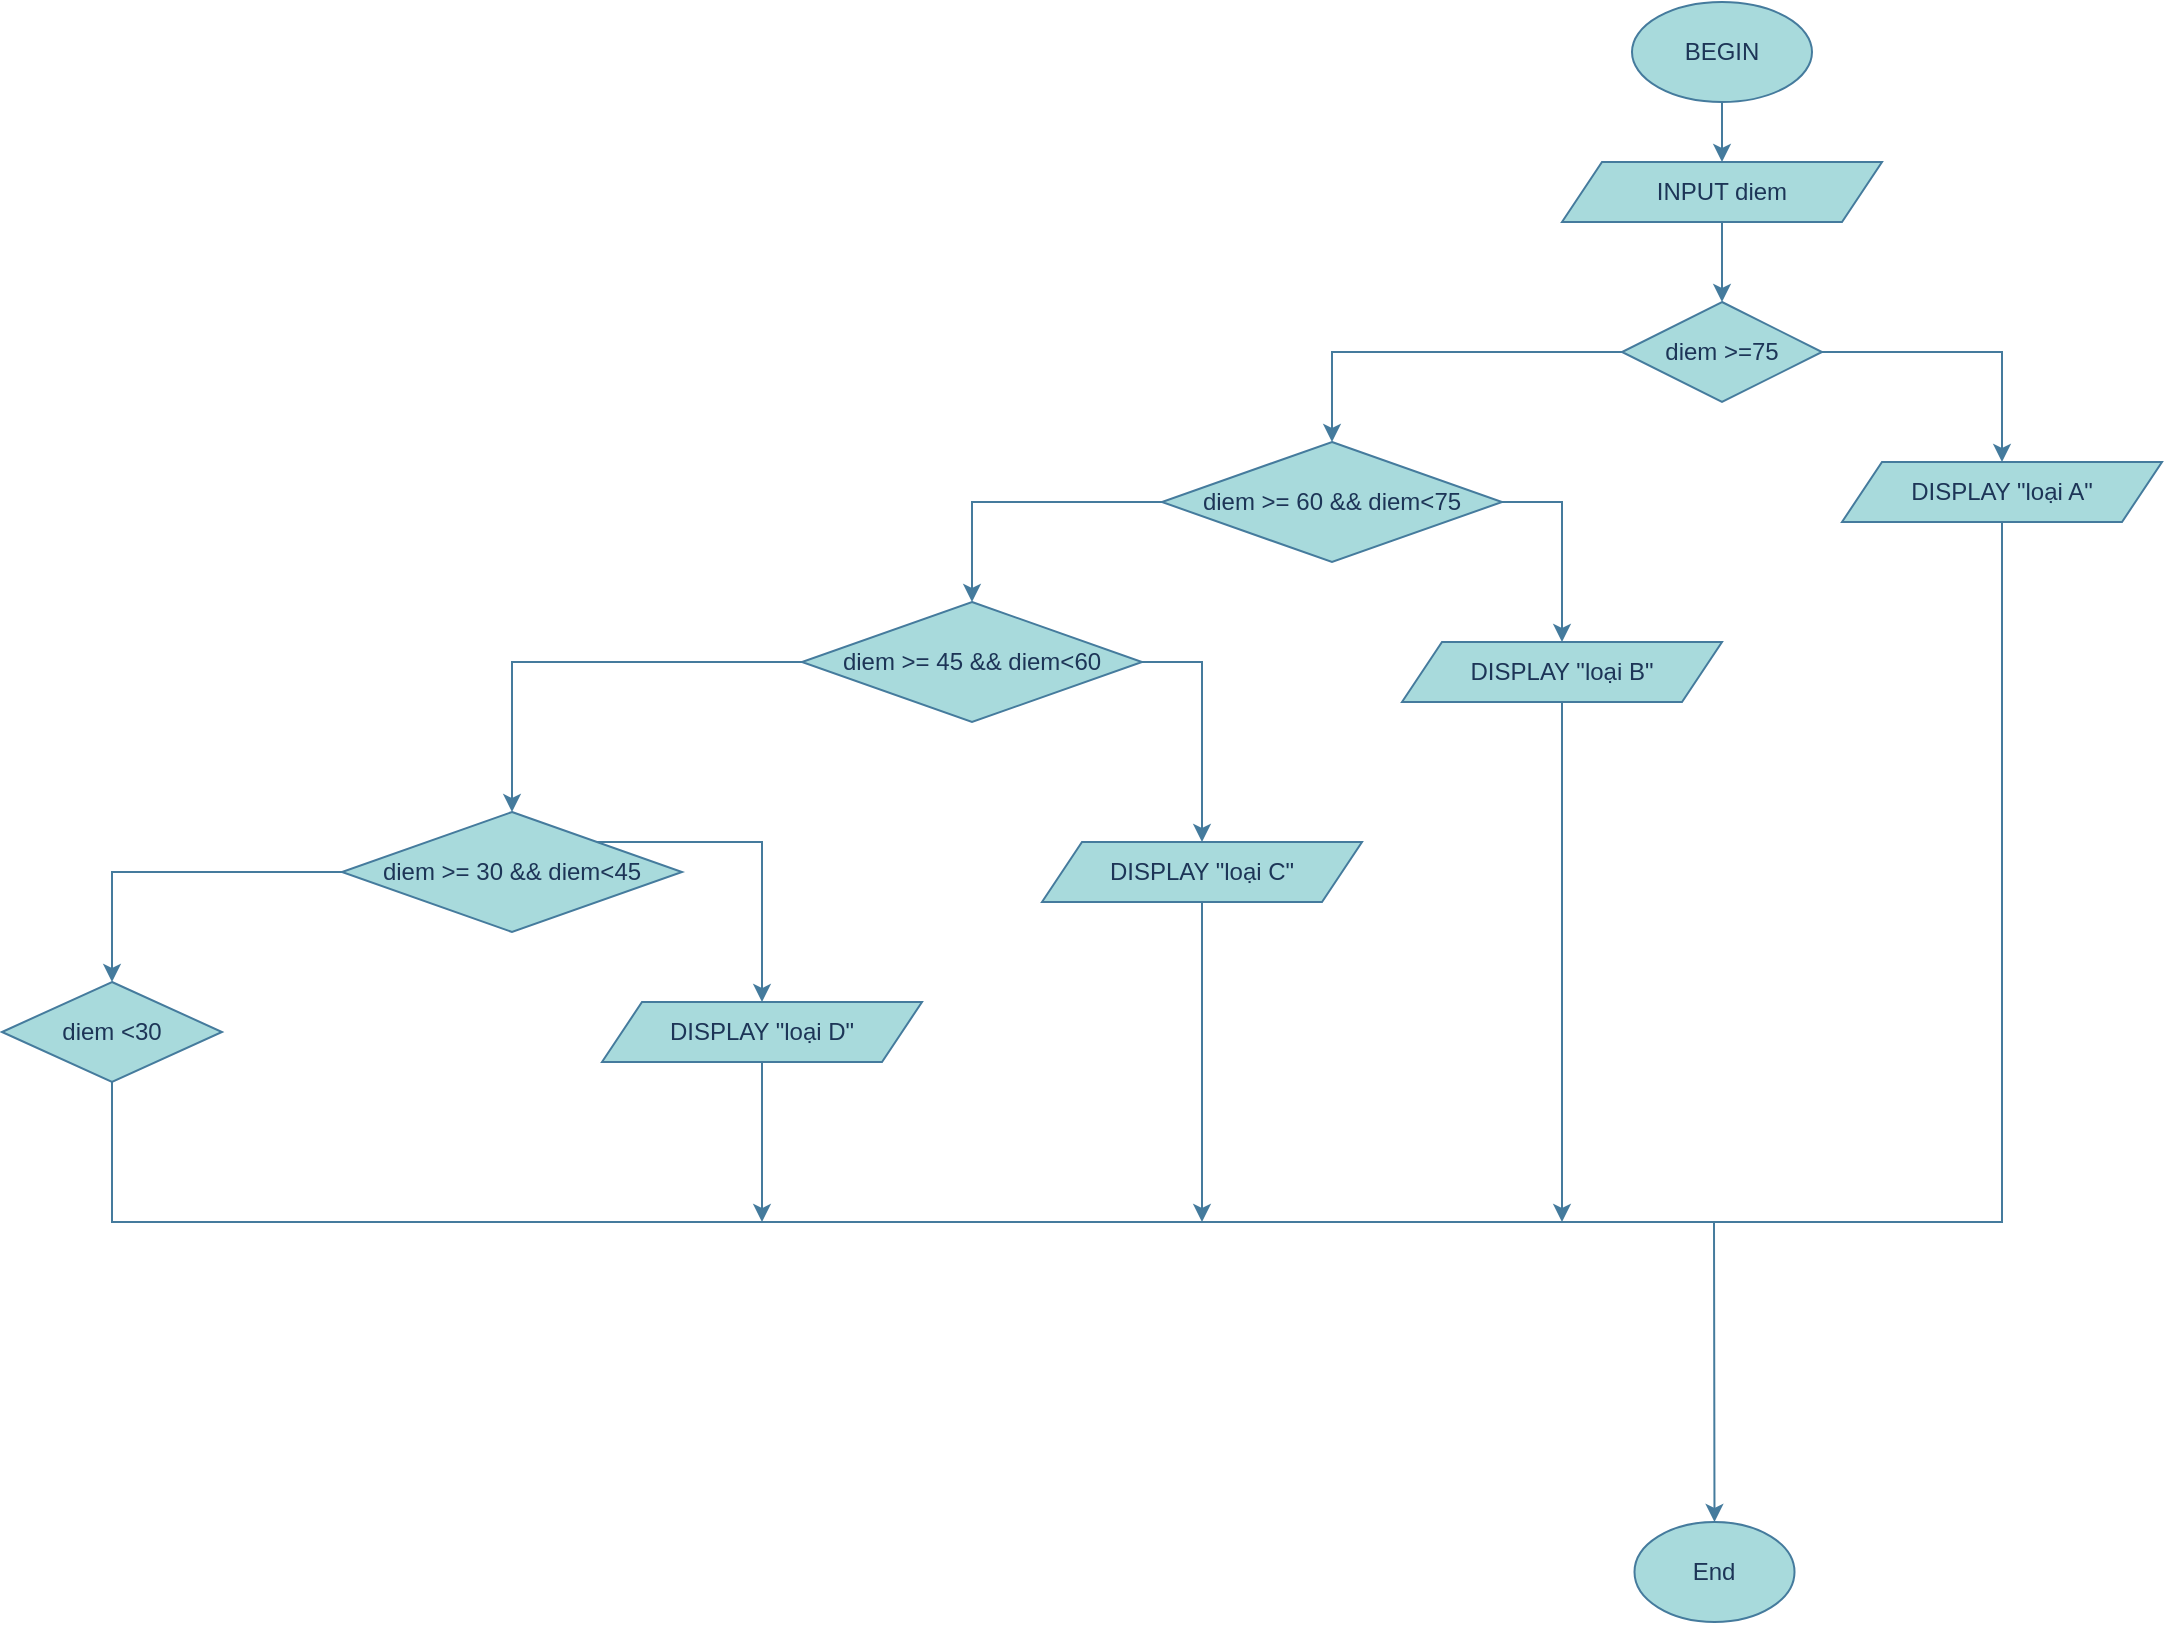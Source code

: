 <mxfile version="20.6.0" type="device"><diagram id="_hI8cPbGuPUjxFJSIwy0" name="Page-1"><mxGraphModel dx="1844" dy="564" grid="1" gridSize="10" guides="1" tooltips="1" connect="1" arrows="1" fold="1" page="1" pageScale="1" pageWidth="850" pageHeight="1100" background="#FFFFFF" math="0" shadow="0"><root><mxCell id="0"/><mxCell id="1" parent="0"/><mxCell id="P7N-_eeQOMlMeMGL4rZv-3" style="edgeStyle=orthogonalEdgeStyle;rounded=0;orthogonalLoop=1;jettySize=auto;html=1;labelBackgroundColor=#F1FAEE;strokeColor=#457B9D;fontColor=#1D3557;" parent="1" source="P7N-_eeQOMlMeMGL4rZv-1" target="P7N-_eeQOMlMeMGL4rZv-2" edge="1"><mxGeometry relative="1" as="geometry"/></mxCell><mxCell id="P7N-_eeQOMlMeMGL4rZv-1" value="BEGIN" style="ellipse;whiteSpace=wrap;html=1;fillColor=#A8DADC;strokeColor=#457B9D;fontColor=#1D3557;" parent="1" vertex="1"><mxGeometry x="335" y="70" width="90" height="50" as="geometry"/></mxCell><mxCell id="P7N-_eeQOMlMeMGL4rZv-80" value="" style="edgeStyle=orthogonalEdgeStyle;rounded=0;orthogonalLoop=1;jettySize=auto;html=1;labelBackgroundColor=#F1FAEE;strokeColor=#457B9D;fontColor=#1D3557;" parent="1" source="P7N-_eeQOMlMeMGL4rZv-2" target="P7N-_eeQOMlMeMGL4rZv-79" edge="1"><mxGeometry relative="1" as="geometry"/></mxCell><mxCell id="P7N-_eeQOMlMeMGL4rZv-2" value="INPUT diem" style="shape=parallelogram;perimeter=parallelogramPerimeter;whiteSpace=wrap;html=1;fixedSize=1;fillColor=#A8DADC;strokeColor=#457B9D;fontColor=#1D3557;" parent="1" vertex="1"><mxGeometry x="300" y="150" width="160" height="30" as="geometry"/></mxCell><mxCell id="P7N-_eeQOMlMeMGL4rZv-10" value="End" style="ellipse;whiteSpace=wrap;html=1;fillColor=#A8DADC;strokeColor=#457B9D;fontColor=#1D3557;" parent="1" vertex="1"><mxGeometry x="336.25" y="830" width="80" height="50" as="geometry"/></mxCell><mxCell id="P7N-_eeQOMlMeMGL4rZv-37" style="edgeStyle=orthogonalEdgeStyle;rounded=0;orthogonalLoop=1;jettySize=auto;html=1;exitX=0.5;exitY=1;exitDx=0;exitDy=0;labelBackgroundColor=#F1FAEE;strokeColor=#457B9D;fontColor=#1D3557;" parent="1" edge="1"><mxGeometry relative="1" as="geometry"><mxPoint x="380.0" y="350" as="sourcePoint"/><mxPoint x="380.0" y="350" as="targetPoint"/></mxGeometry></mxCell><mxCell id="P7N-_eeQOMlMeMGL4rZv-85" style="edgeStyle=orthogonalEdgeStyle;rounded=0;orthogonalLoop=1;jettySize=auto;html=1;labelBackgroundColor=#F1FAEE;strokeColor=#457B9D;fontColor=#1D3557;" parent="1" source="P7N-_eeQOMlMeMGL4rZv-79" target="P7N-_eeQOMlMeMGL4rZv-84" edge="1"><mxGeometry relative="1" as="geometry"/></mxCell><mxCell id="P7N-_eeQOMlMeMGL4rZv-91" value="" style="edgeStyle=orthogonalEdgeStyle;rounded=0;orthogonalLoop=1;jettySize=auto;html=1;labelBackgroundColor=#F1FAEE;strokeColor=#457B9D;fontColor=#1D3557;" parent="1" source="P7N-_eeQOMlMeMGL4rZv-79" target="P7N-_eeQOMlMeMGL4rZv-90" edge="1"><mxGeometry relative="1" as="geometry"/></mxCell><mxCell id="P7N-_eeQOMlMeMGL4rZv-79" value="diem &amp;gt;=75" style="rhombus;whiteSpace=wrap;html=1;fillColor=#A8DADC;strokeColor=#457B9D;fontColor=#1D3557;" parent="1" vertex="1"><mxGeometry x="330" y="220" width="100" height="50" as="geometry"/></mxCell><mxCell id="P7N-_eeQOMlMeMGL4rZv-84" value="DISPLAY &quot;loại A&quot;" style="shape=parallelogram;perimeter=parallelogramPerimeter;whiteSpace=wrap;html=1;fixedSize=1;fillColor=#A8DADC;strokeColor=#457B9D;fontColor=#1D3557;" parent="1" vertex="1"><mxGeometry x="440" y="300" width="160" height="30" as="geometry"/></mxCell><mxCell id="P7N-_eeQOMlMeMGL4rZv-93" style="edgeStyle=orthogonalEdgeStyle;rounded=0;orthogonalLoop=1;jettySize=auto;html=1;entryX=0.5;entryY=0;entryDx=0;entryDy=0;labelBackgroundColor=#F1FAEE;strokeColor=#457B9D;fontColor=#1D3557;" parent="1" source="P7N-_eeQOMlMeMGL4rZv-90" target="P7N-_eeQOMlMeMGL4rZv-92" edge="1"><mxGeometry relative="1" as="geometry"><Array as="points"><mxPoint x="300" y="320"/></Array></mxGeometry></mxCell><mxCell id="P7N-_eeQOMlMeMGL4rZv-95" value="" style="edgeStyle=orthogonalEdgeStyle;rounded=0;orthogonalLoop=1;jettySize=auto;html=1;labelBackgroundColor=#F1FAEE;strokeColor=#457B9D;fontColor=#1D3557;" parent="1" source="P7N-_eeQOMlMeMGL4rZv-90" target="P7N-_eeQOMlMeMGL4rZv-94" edge="1"><mxGeometry relative="1" as="geometry"/></mxCell><mxCell id="P7N-_eeQOMlMeMGL4rZv-90" value="diem &amp;gt;= 60 &amp;amp;&amp;amp; diem&amp;lt;75" style="rhombus;whiteSpace=wrap;html=1;fillColor=#A8DADC;strokeColor=#457B9D;fontColor=#1D3557;" parent="1" vertex="1"><mxGeometry x="100" y="290" width="170" height="60" as="geometry"/></mxCell><mxCell id="P7N-_eeQOMlMeMGL4rZv-112" style="edgeStyle=orthogonalEdgeStyle;rounded=0;orthogonalLoop=1;jettySize=auto;html=1;labelBackgroundColor=#F1FAEE;strokeColor=#457B9D;fontColor=#1D3557;" parent="1" source="P7N-_eeQOMlMeMGL4rZv-92" edge="1"><mxGeometry relative="1" as="geometry"><mxPoint x="300" y="680" as="targetPoint"/></mxGeometry></mxCell><mxCell id="P7N-_eeQOMlMeMGL4rZv-92" value="DISPLAY &quot;loại B&quot;" style="shape=parallelogram;perimeter=parallelogramPerimeter;whiteSpace=wrap;html=1;fixedSize=1;fillColor=#A8DADC;strokeColor=#457B9D;fontColor=#1D3557;" parent="1" vertex="1"><mxGeometry x="220" y="390" width="160" height="30" as="geometry"/></mxCell><mxCell id="P7N-_eeQOMlMeMGL4rZv-97" style="edgeStyle=orthogonalEdgeStyle;rounded=0;orthogonalLoop=1;jettySize=auto;html=1;entryX=0.5;entryY=0;entryDx=0;entryDy=0;labelBackgroundColor=#F1FAEE;strokeColor=#457B9D;fontColor=#1D3557;" parent="1" source="P7N-_eeQOMlMeMGL4rZv-94" target="P7N-_eeQOMlMeMGL4rZv-96" edge="1"><mxGeometry relative="1" as="geometry"><Array as="points"><mxPoint x="120" y="400"/></Array></mxGeometry></mxCell><mxCell id="P7N-_eeQOMlMeMGL4rZv-101" value="" style="edgeStyle=orthogonalEdgeStyle;rounded=0;orthogonalLoop=1;jettySize=auto;html=1;labelBackgroundColor=#F1FAEE;strokeColor=#457B9D;fontColor=#1D3557;" parent="1" source="P7N-_eeQOMlMeMGL4rZv-94" target="P7N-_eeQOMlMeMGL4rZv-100" edge="1"><mxGeometry relative="1" as="geometry"/></mxCell><mxCell id="P7N-_eeQOMlMeMGL4rZv-94" value="diem &amp;gt;= 45 &amp;amp;&amp;amp; diem&amp;lt;60" style="rhombus;whiteSpace=wrap;html=1;fillColor=#A8DADC;strokeColor=#457B9D;fontColor=#1D3557;" parent="1" vertex="1"><mxGeometry x="-80" y="370" width="170" height="60" as="geometry"/></mxCell><mxCell id="P7N-_eeQOMlMeMGL4rZv-110" style="edgeStyle=orthogonalEdgeStyle;rounded=0;orthogonalLoop=1;jettySize=auto;html=1;labelBackgroundColor=#F1FAEE;strokeColor=#457B9D;fontColor=#1D3557;" parent="1" source="P7N-_eeQOMlMeMGL4rZv-96" edge="1"><mxGeometry relative="1" as="geometry"><mxPoint x="120" y="680" as="targetPoint"/></mxGeometry></mxCell><mxCell id="P7N-_eeQOMlMeMGL4rZv-96" value="DISPLAY &quot;loại C&quot;" style="shape=parallelogram;perimeter=parallelogramPerimeter;whiteSpace=wrap;html=1;fixedSize=1;fillColor=#A8DADC;strokeColor=#457B9D;fontColor=#1D3557;" parent="1" vertex="1"><mxGeometry x="40" y="490" width="160" height="30" as="geometry"/></mxCell><mxCell id="P7N-_eeQOMlMeMGL4rZv-103" style="edgeStyle=orthogonalEdgeStyle;rounded=0;orthogonalLoop=1;jettySize=auto;html=1;entryX=0.5;entryY=0;entryDx=0;entryDy=0;labelBackgroundColor=#F1FAEE;strokeColor=#457B9D;fontColor=#1D3557;" parent="1" source="P7N-_eeQOMlMeMGL4rZv-100" target="P7N-_eeQOMlMeMGL4rZv-102" edge="1"><mxGeometry relative="1" as="geometry"><Array as="points"><mxPoint x="-100" y="490"/></Array></mxGeometry></mxCell><mxCell id="P7N-_eeQOMlMeMGL4rZv-105" value="" style="edgeStyle=orthogonalEdgeStyle;rounded=0;orthogonalLoop=1;jettySize=auto;html=1;labelBackgroundColor=#F1FAEE;strokeColor=#457B9D;fontColor=#1D3557;" parent="1" source="P7N-_eeQOMlMeMGL4rZv-100" target="P7N-_eeQOMlMeMGL4rZv-104" edge="1"><mxGeometry relative="1" as="geometry"/></mxCell><mxCell id="P7N-_eeQOMlMeMGL4rZv-100" value="diem &amp;gt;= 30 &amp;amp;&amp;amp; diem&amp;lt;45" style="rhombus;whiteSpace=wrap;html=1;fillColor=#A8DADC;strokeColor=#457B9D;fontColor=#1D3557;" parent="1" vertex="1"><mxGeometry x="-310" y="475" width="170" height="60" as="geometry"/></mxCell><mxCell id="P7N-_eeQOMlMeMGL4rZv-108" style="edgeStyle=orthogonalEdgeStyle;rounded=0;orthogonalLoop=1;jettySize=auto;html=1;labelBackgroundColor=#F1FAEE;strokeColor=#457B9D;fontColor=#1D3557;" parent="1" source="P7N-_eeQOMlMeMGL4rZv-102" edge="1"><mxGeometry relative="1" as="geometry"><mxPoint x="-100" y="680" as="targetPoint"/></mxGeometry></mxCell><mxCell id="P7N-_eeQOMlMeMGL4rZv-102" value="DISPLAY &quot;loại D&quot;" style="shape=parallelogram;perimeter=parallelogramPerimeter;whiteSpace=wrap;html=1;fixedSize=1;fillColor=#A8DADC;strokeColor=#457B9D;fontColor=#1D3557;" parent="1" vertex="1"><mxGeometry x="-180" y="570" width="160" height="30" as="geometry"/></mxCell><mxCell id="P7N-_eeQOMlMeMGL4rZv-106" style="edgeStyle=orthogonalEdgeStyle;rounded=0;orthogonalLoop=1;jettySize=auto;html=1;labelBackgroundColor=#F1FAEE;strokeColor=#457B9D;fontColor=#1D3557;" parent="1" source="P7N-_eeQOMlMeMGL4rZv-104" target="P7N-_eeQOMlMeMGL4rZv-10" edge="1"><mxGeometry relative="1" as="geometry"><Array as="points"><mxPoint x="-425" y="680"/><mxPoint x="376" y="680"/></Array></mxGeometry></mxCell><mxCell id="P7N-_eeQOMlMeMGL4rZv-104" value="diem &amp;lt;30" style="rhombus;whiteSpace=wrap;html=1;fillColor=#A8DADC;strokeColor=#457B9D;fontColor=#1D3557;" parent="1" vertex="1"><mxGeometry x="-480" y="560" width="110" height="50" as="geometry"/></mxCell><mxCell id="P7N-_eeQOMlMeMGL4rZv-115" value="" style="endArrow=none;html=1;rounded=0;entryX=0.5;entryY=1;entryDx=0;entryDy=0;labelBackgroundColor=#F1FAEE;strokeColor=#457B9D;fontColor=#1D3557;" parent="1" target="P7N-_eeQOMlMeMGL4rZv-84" edge="1"><mxGeometry width="50" height="50" relative="1" as="geometry"><mxPoint x="370" y="680" as="sourcePoint"/><mxPoint x="360" y="480" as="targetPoint"/><Array as="points"><mxPoint x="520" y="680"/></Array></mxGeometry></mxCell></root></mxGraphModel></diagram></mxfile>